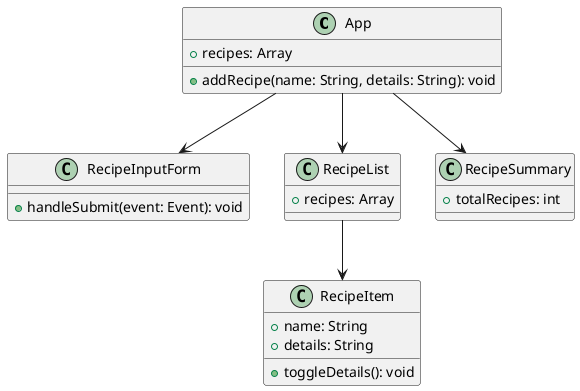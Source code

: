 @startuml
class App {
  +recipes: Array
  +addRecipe(name: String, details: String): void
}

class RecipeInputForm {
  +handleSubmit(event: Event): void
}

class RecipeList {
  +recipes: Array
}

class RecipeItem {
  +name: String
  +details: String
  +toggleDetails(): void
}

class RecipeSummary {
  +totalRecipes: int
}

App --> RecipeInputForm
App --> RecipeList
App --> RecipeSummary
RecipeList --> RecipeItem
@enduml
